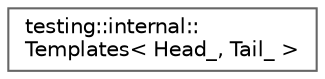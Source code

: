digraph "Graphical Class Hierarchy"
{
 // LATEX_PDF_SIZE
  bgcolor="transparent";
  edge [fontname=Helvetica,fontsize=10,labelfontname=Helvetica,labelfontsize=10];
  node [fontname=Helvetica,fontsize=10,shape=box,height=0.2,width=0.4];
  rankdir="LR";
  Node0 [id="Node000000",label="testing::internal::\lTemplates\< Head_, Tail_ \>",height=0.2,width=0.4,color="grey40", fillcolor="white", style="filled",URL="$structtesting_1_1internal_1_1_templates.html",tooltip=" "];
}
